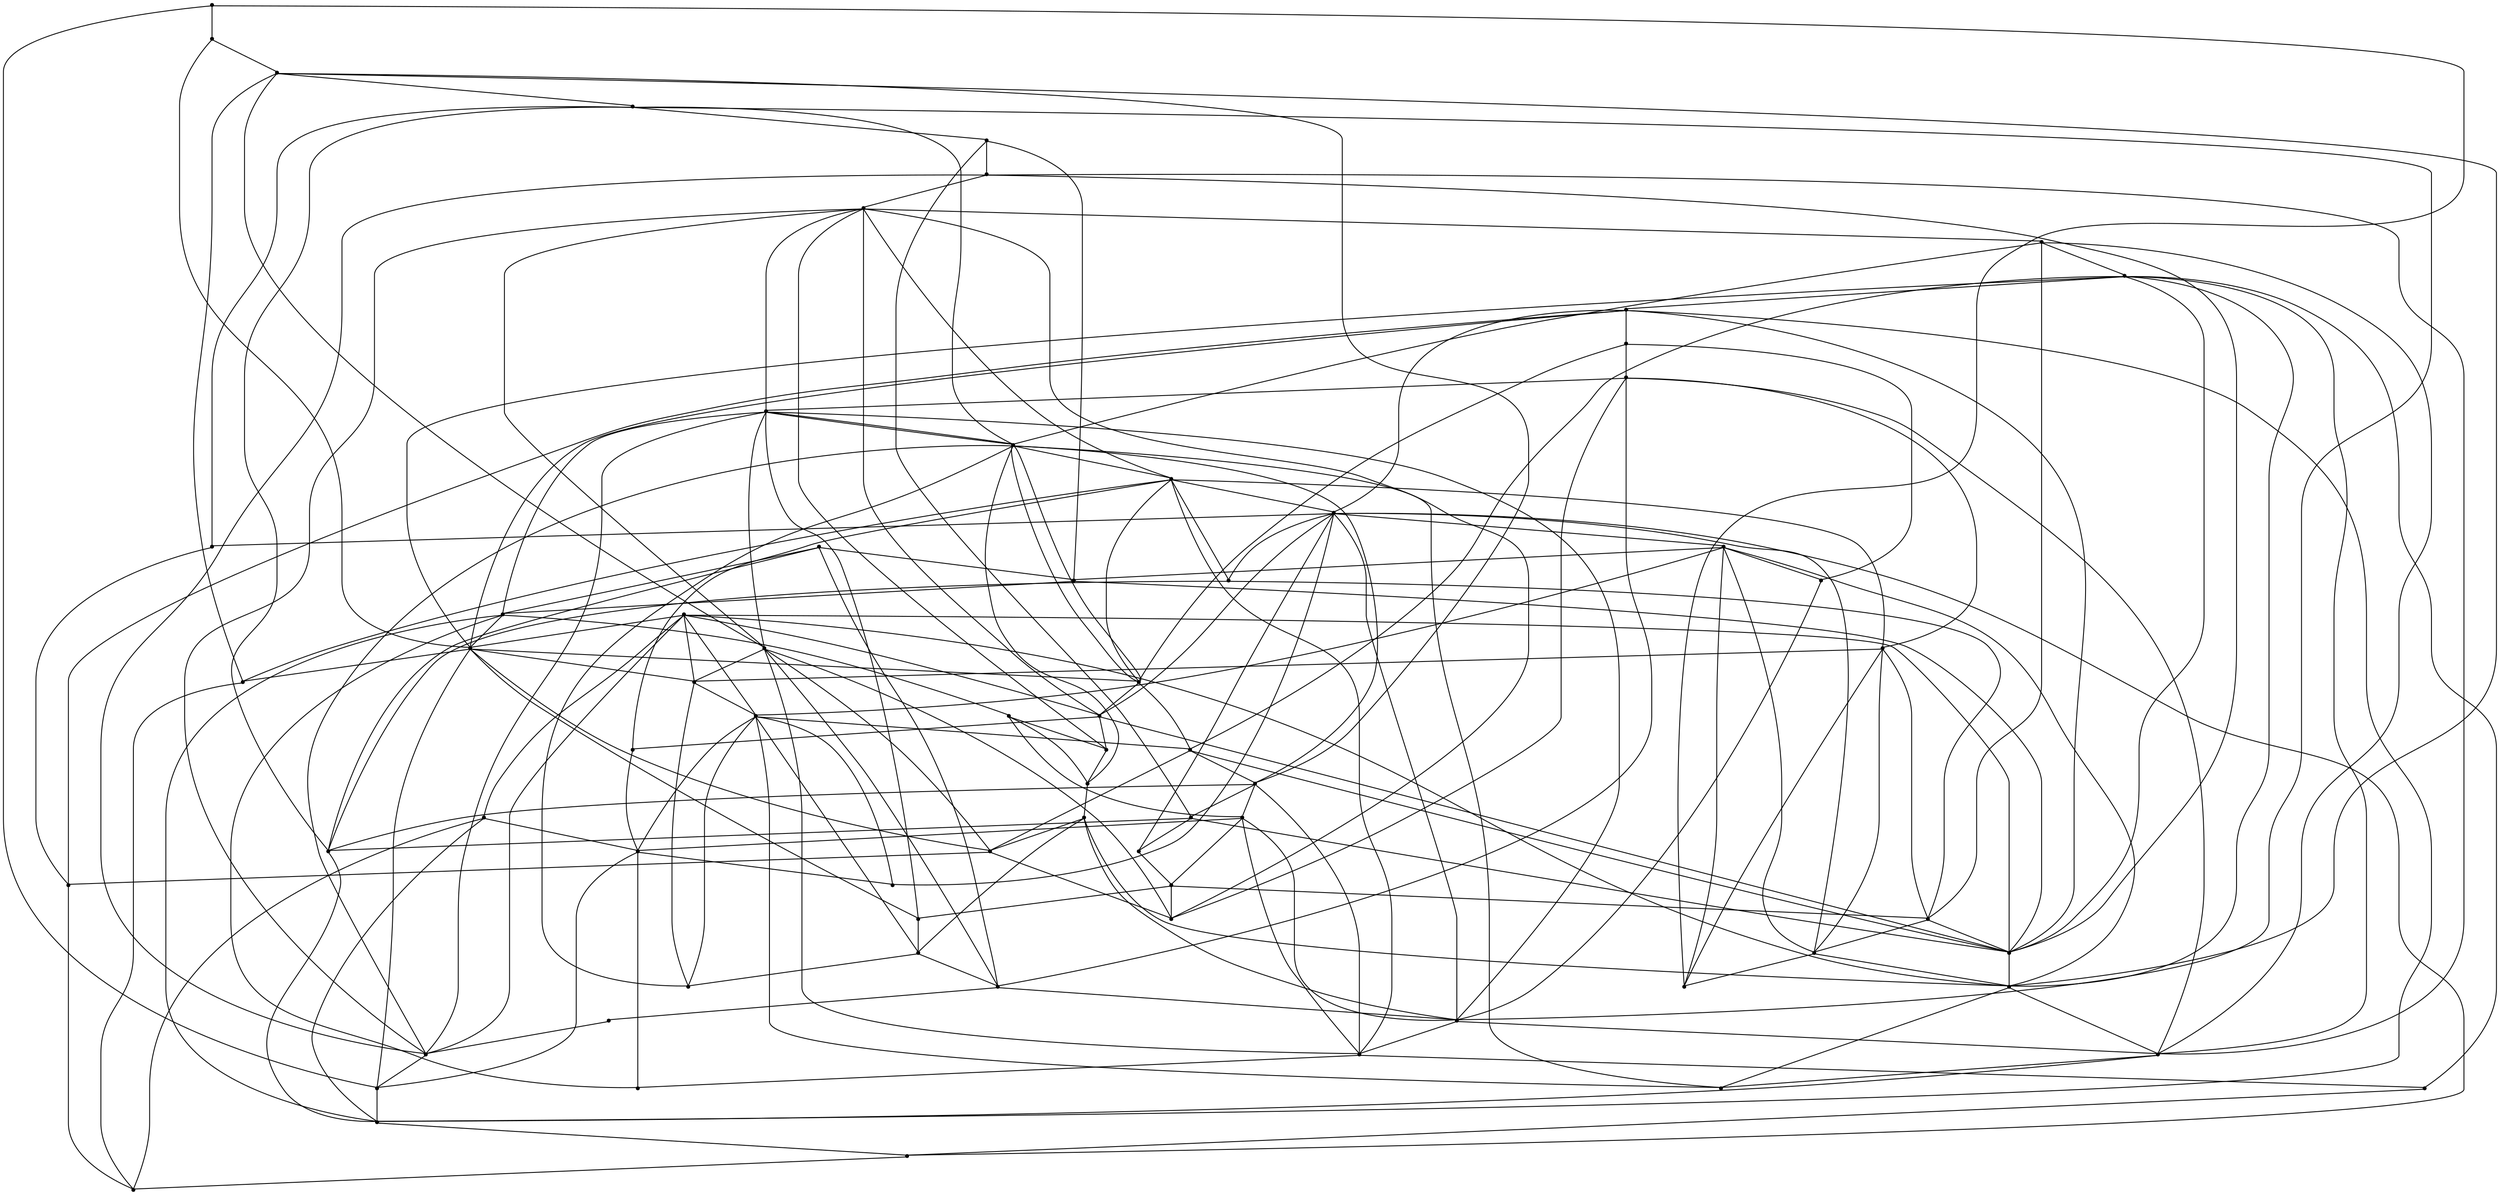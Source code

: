graph {
  node [shape=point,comment="{\"directed\":false,\"doi\":\"10.1007/978-3-540-70904-6_37\",\"figure\":\"1 (1)\"}"]

  v0 [pos="738.3498319404071,1049.2795724823993"]
  v1 [pos="739.1281431686047,1067.2399937267028"]
  v2 [pos="532.153140897529,1291.3618822052997"]
  v3 [pos="549.3313590116279,845.4628407115661"]
  v4 [pos="738.3498319404071,1085.2034349396747"]
  v5 [pos="444.6733466569767,853.274291669818"]
  v6 [pos="736.0077443677326,1032.1024357433043"]
  v7 [pos="343.13466796875,921.2118883088153"]
  v8 [pos="732.8811137354652,1119.5628264700294"]
  v9 [pos="714.9173510174418,964.9420518830339"]
  v10 [pos="706.3230355196221,950.1066624278747"]
  v11 [pos="721.946793241279,981.3420712108334"]
  v12 [pos="728.1937908793604,997.7419951712013"]
  v13 [pos="685.2357898800872,1213.2712144806903"]
  v14 [pos="714.9173510174418,1169.5410509064716"]
  v15 [pos="706.3230355196221,1184.3774258250914"]
  v16 [pos="721.946793241279,1153.1409044220966"]
  v17 [pos="728.1937908793604,1136.7410122508727"]
  v18 [pos="732.8811137354652,1014.9201809520446"]
  v19 [pos="600.1032976017442,859.5212399120055"]
  v20 [pos="354.84933457485465,1226.548331891986"]
  v21 [pos="368.1309888263081,896.2233006114684"]
  v22 [pos="696.1722247456395,935.2701921418231"]
  v23 [pos="514.1841796875,842.3399387950622"]
  v24 [pos="646.1837163880814,1249.1909125601173"]
  v25 [pos="631.3424509447674,1259.3441108023048"]
  v26 [pos="397.0269576671512,875.139977450661"]
  v27 [pos="673.5200899345931,1226.5483318919858"]
  v28 [pos="660.2436500726744,1238.2607876414977"]
  v29 [pos="289.2412972383721,1067.2399937267028"]
  v30 [pos="428.2713412972384,1274.9617357209247"]
  v31 [pos="685.2357898800872,921.2118883088153"]
  v32 [pos="673.5200899345931,907.9358199392677"]
  v33 [pos="444.6733466569767,1281.2086839631122"]
  v34 [pos="428.2713412972384,859.5212399120053"]
  v35 [pos="290.02479106104647,1049.2795724823993"]
  v36 [pos="306.426812318314,1153.1409044220966"]
  v37 [pos="583.7012763444767,853.274291669818"]
  v38 [pos="461.85673146802327,848.586791669818"]
  v39 [pos="631.3424509447674,875.139977450661"]
  v40 [pos="496.22146620639535,843.121220584206"]
  v41 [pos="397.0269576671511,1259.3441108023048"]
  v42 [pos="532.153140897529,843.121220584206"]
  v43 [pos="300.1797828851744,997.7419951712013"]
  v44 [pos="332.2003315770349,935.2701921418231"]
  v45 [pos="313.4551735101744,1169.5410509064716"]
  v46 [pos="616.5063521984011,1267.9358262970966"]
  v47 [pos="479.0380496002907,845.4628407115661"]
  v48 [pos="382.190874818314,885.2889159475685"]
  v49 [pos="461.85673146802327,1285.8961839631122"]
  v50 [pos="583.7012763444767,1281.2086839631122"]
  v51 [pos="313.4551735101744,964.9420518830339"]
  v52 [pos="566.5168422965115,1285.8961839631122"]
  v53 [pos="566.5168422965115,848.586791669818"]
  v54 [pos="295.4924600290698,1119.5628264700294"]
  v55 [pos="514.1841796875,1292.144149457904"]
  v56 [pos="343.13466796875,1213.2712144806903"]
  v57 [pos="322.04635719476744,1184.3774258250914"]
  v58 [pos="290.0247910610465,1085.2034349396747"]
  v59 [pos="382.19087481831394,1249.1909125601173"]
  v60 [pos="368.1309888263081,1238.2607876414977"]
  v61 [pos="736.0077443677326,1102.3816207205177"]
  v62 [pos="332.20033157703483,1199.2128470693947"]
  v63 [pos="411.8682867005814,866.5472129141212"]
  v64 [pos="354.84933457485465,907.9358199392677"]
  v65 [pos="292.36687863372094,1032.1024357433043"]
  v66 [pos="300.1797828851744,1136.7410122508727"]
  v67 [pos="322.04635719476744,950.1066624278747"]
  v68 [pos="306.426812318314,981.3420712108334"]
  v69 [pos="295.4924600290698,1014.9201809520446"]
  v70 [pos="292.36687863372094,1102.3816207205177"]

  v29 -- v66 [id="-2",pos="289.2412972383721,1067.2399937267028 282.6067496366279,1067.2410427684508 282.6067496366279,1067.2410427684508 282.6067496366279,1067.2410427684508 279.2853106831395,1067.2410427684508 276.35558684593025,1073.0992733592711 276.7473019622093,1078.957631106667 276.78482013081396,1083.132690107318 277.10569585755815,1087.2951606069923 277.5265988372093,1091.449365929258 278.3100926598837,1097.699365929258 282.41089207848836,1103.5535275096618 285.7281340843023,1103.1618852570575 282.41089207848836,1103.5535275096618 280.2646620639535,1110.1909735952736 281.43567405523254,1116.4409735952736 282.4400163517442,1120.6160325959247 283.4444222383721,1124.7910915965758 284.5571220930232,1128.9325812612892 286.1199127906977,1134.7868699982685 290.999945494186,1139.4743699982685 294.3213844476744,1138.3035122508727 300.1797828851744,1136.7410122508727 300.1797828851744,1136.7410122508727 300.1797828851744,1136.7410122508727"]
  v70 -- v69 [id="-3",pos="292.36687863372094,1102.3816207205177 277.91837754360466,1104.3326158478778 277.91837754360466,1104.3326158478778 277.91837754360466,1104.3326158478778 270.6919967296512,1105.3118486359638 263.078097747093,1089.886865929258 262.6905159883721,1073.4868466014586 262.6363372093023,1071.4077094351173 262.61134629360464,1069.324376101784 262.61134629360464,1067.2410427684508 262.61134629360464,1058.620208417865 263.0531068313953,1050.0118354116798 263.9365643168605,1041.4409735952736 265.8119640261628,1025.0742692902606 274.4052143895349,1010.2368771190368 281.43567405523254,1011.7951809520446 295.4924600290698,1014.9201809520446 295.4924600290698,1014.9201809520446 295.4924600290698,1014.9201809520446"]
  v68 -- v57 [id="-4",pos="306.426812318314,981.3420712108334 279.0893895348837,970.0201768830341 279.0893895348837,970.0201768830341 279.0893895348837,970.0201768830341 265.4201853197674,964.3576402619403 246.28750908430231,986.0243577912372 240.8197765261628,1013.3618771190368 237.21911337209303,1031.095133141172 235.45626816860465,1049.149332359922 235.45626816860465,1067.2410427684508 235.45626816860465,1100.0118354116798 241.2365461482558,1132.5285692170185 252.5344749273256,1163.2951199168883 262.2946039244186,1189.453516319883 284.7529796511628,1207.807550743711 297.4428324854651,1199.995050743711 322.04635719476744,1184.3774258250914 322.04635719476744,1184.3774258250914 322.04635719476744,1184.3774258250914"]
  v67 -- v14 [id="-5",pos="322.04635719476744,950.1066624278747 285.7281340843023,927.4576921418231 285.7281340843023,927.4576921418231 285.7281340843023,927.4576921418231 267.1788335755814,916.1368150666278 238.0859738372093,933.3160498892189 227.54235101744186,961.8201036408466 215.21502543604652,995.6034440949481 208.86383539244187,1031.2826890900653 208.86383539244187,1067.2410427684508 208.86383539244187,1160.7451219513935 251.7259901889535,1249.0952908153258 325.17295603197675,1306.9784898713153 348.9940679505814,1325.720097537331 382.775363372093,1325.1326341584247 392.735546875,1305.8076321239196 412.6517805232558,1267.1535590444923 412.6517805232558,1267.1535590444923 412.6517805232558,1267.1535590444923 440.76948582848837,1258.5618435497008 686.7985646802325,1178.1284430776955 714.9173510174418,1169.5410509064716"]
  v20 -- v57 [id="-6",pos="354.84933457485465,1226.548331891986 350.5568586482558,1230.840947146706 350.5568586482558,1230.840947146706 350.5568586482558,1230.840947146706 348.01891351744183,1233.3784837677997 339.22974200581393,1228.8908739045185 332.9827761627907,1221.8619127228778 328.99033430232555,1217.182550743711 325.1813499273256,1212.3493293081642 321.5598292151163,1207.378524457904 316.1879905523256,1199.6077318146747 313.4541242732558,1190.2368008250914 316.5797056686047,1188.2826585724872 322.04635719476744,1184.3774258250914 322.04635719476744,1184.3774258250914 322.04635719476744,1184.3774258250914"]
  v30 -- v67 [id="-7",pos="428.2713412972384,1274.9617357209247 409.1344204215116,1321.4285631135028 409.1344204215116,1321.4285631135028 409.1344204215116,1321.4285631135028 399.566015625,1344.6577806427997 363.4467659883721,1350.3200629507423 336.8876544331395,1332.7493130321227 248.16284520348836,1273.5243577912372 194.88208575581396,1173.907607709857 194.88208575581396,1067.2410427684508 194.88208575581396,1029.6034593537372 201.53749091569767,992.2659654572528 214.53988917151162,956.9493710155211 225.97536337209303,927.4576921418231 258.38972565406976,910.8660478547138 279.86875,923.9451188996356 322.04635719476744,950.1066624278747 322.04635719476744,950.1066624278747 322.04635719476744,950.1066624278747"]
  v49 -- v17 [id="-8",pos="461.85673146802327,1285.8961839631122 448.5751090116279,1341.3410285269142 448.5751090116279,1341.3410285269142 448.5751090116279,1341.3410285269142 441.94056140988374,1369.061924929909 468.49134265988374,1397.9577480907164 501.6891351744186,1399.1286058381122 505.8524436773256,1399.303573286029 510.0198855377907,1399.3867336864196 514.1831304505814,1399.3867336864196 634.3680050872093,1399.3867336864196 745.1844658430232,1334.4827114696227 803.9578851744186,1229.6700893993102 820.3609556686047,1200.7785895620705 809.4214207848837,1162.8994086538673 782.087082122093,1153.924443240456 728.1937908793604,1136.7410122508727 728.1937908793604,1136.7410122508727 728.1937908793604,1136.7410122508727"]
  v55 -- v15 [id="-9",pos="514.1841796875,1292.144149457904 514.1831304505814,1321.8158820425392 514.1831304505814,1321.8158820425392 514.1831304505814,1321.8158820425392 514.1831304505814,1336.657597537331 541.1298237645349,1346.0285285269142 568.0765170784883,1340.557744021706 625.9830759447674,1329.082626020404 678.7720930232558,1299.5744167918883 718.8212118459302,1256.220128054909 737.5663699127907,1235.9200893993102 743.6216751453488,1207.807550743711 730.9276889534883,1199.995050743711 706.3230355196221,1184.3774258250914 706.3230355196221,1184.3774258250914 706.3230355196221,1184.3774258250914"]
  v42 -- v19 [id="-10",pos="532.153140897529,843.121220584206 532.153125,835.7035417511981 532.153125,835.7035417511981 532.153125,835.7035417511981 532.540706758721,831.9909512157164 545.0388989825582,830.6284685090106 557.1453125,832.9701840038024 565.3551780523255,834.4743191356383 573.4816769622093,836.4118038768493 581.4914880087209,838.7659807160419 593.4645530523255,842.7326300894142 604.2040334302326,849.5618282909118 602.8371638808139,852.8826494172138 600.1032976017442,859.5212399120055 600.1032976017442,859.5212399120055 600.1032976017442,859.5212399120055"]
  v19 -- v39 [id="-11",pos="600.1032976017442,859.5212399120055 602.4453851744186,853.274291669818 602.4453851744186,853.274291669818 602.4453851744186,853.274291669818 603.6164607558139,850.149291669818 610.6469204215116,849.7576494172138 616.5063680959303,852.4910071646095 620.1862009447674,854.2409359569274 623.8160519622093,856.0868679637633 627.400054505814,858.0285488719664 632.909375,861.0827226594013 636.6142623546511,867.1327053661071 634.8556140988372,870.0618842398048 631.3424509447674,875.139977450661 631.3424509447674,875.139977450661 631.3424509447674,875.139977450661"]
  v23 -- v22 [id="-12",pos="514.1841796875,842.3399387950622 514.1831304505814,799.0034837677997 514.1831304505814,799.0034837677997 514.1831304505814,799.0034837677997 514.1831304505814,777.3326972280861 543.8678234011628,761.520141279193 573.548382994186,767.3743028595966 628.900336119186,778.3243913605731 680.1431595203488,804.3785193716408 721.5967296511628,842.6493425324481 743.8133357558139,863.8159532502216 748.6975654069768,897.1993862743102 730.9276889534883,909.8868150666278 696.1722247456395,935.2701921418231 696.1722247456395,935.2701921418231 696.1722247456395,935.2701921418231"]
  v32 -- v39 [id="-13",pos="673.5200899345931,907.9358199392677 682.5019712936047,898.9577074006122 682.5019712936047,898.9577074006122 682.5019712936047,898.9577074006122 687.3862009447674,894.0743862743102 684.8481922238371,882.5576880728127 677.4260174418605,875.9160458202086 672.1750635901162,872.0535376821877 667.0657249273256,868.0285234406513 661.8022438226744,864.2035264924091 653.9966206395349,858.3493649120055 642.4736464389534,858.3493649120055 638.7646257267442,864.2035264924091 631.3424509447674,875.139977450661 631.3424509447674,875.139977450661 631.3424509447674,875.139977450661"]
  v22 -- v42 [id="-14",pos="696.1722247456395,935.2701921418231 725.0682412790698,913.7952267284118 725.0682412790698,913.7952267284118 725.0682412790698,913.7952267284118 739.9085210755813,903.0576168651305 733.665625,872.7993109976173 712.5741824127907,853.274291669818 678.7221111918604,821.5993343944274 637.7061046511628,798.6368913605731 593.0728379360465,786.1160376821877 564.9550690406977,778.3076066926044 535.4704305959302,788.6493781362892 534.1034974563953,806.8077185903908 532.153140897529,843.121220584206 532.153140897529,843.121220584206 532.153140897529,843.121220584206"]
  v10 -- v40 [id="-15",pos="706.3230355196221,950.1066624278747 748.5017078488372,923.9451188996356 748.5017078488372,923.9451188996356 748.5017078488372,923.9451188996356 769.9806686046511,910.8660478547138 769.9806686046511,874.3576148306252 748.5017078488372,850.9285071646095 697.1629905523256,794.7577257111591 627.2541787790698,759.1284532502216 551.6734465843023,750.195195193581 520.4384901889534,746.6785529409767 491.14551235465115,768.1535183543883 493.0958848110465,793.145126020404 496.22146620639535,843.121220584206 496.22146620639535,843.121220584206 496.22146620639535,843.121220584206"]
  v11 -- v33 [id="-16",pos="721.946793241279,981.3420712108334 787.5548146802325,954.3993730500263 787.5548146802325,954.3993730500263 787.5548146802325,954.3993730500263 820.3609556686047,940.9285325959247 859.8015806686046,962.5993191356383 866.4403888081396,997.7409461294533 870.9578306686046,1020.632690107318 873.2374091569767,1043.9076840038024 873.2374091569767,1067.2410427684508 873.2374091569767,1265.503575320534 712.4825490552325,1426.2244005158466 514.1831304505814,1426.2244005158466 500.1055505087209,1426.2244005158466 486.04043422965117,1425.3950853302997 472.05448764534884,1423.7451016063414 436.47282885174417,1419.824355756732 412.06414425872094,1381.7534227326435 423.19540334302326,1347.974278445534 444.6733466569767,1281.2086839631122 444.6733466569767,1281.2086839631122 444.6733466569767,1281.2086839631122"]
  v0 -- v61 [id="-17",pos="738.3498319404071,1049.2795724823993 745.3803234011627,1049.2785234406513 745.3803234011627,1049.2785234406513 745.3803234011627,1049.2785234406513 748.8934229651163,1048.8909501984638 752.4108466569768,1057.8743079458595 752.4108466569768,1067.2410427684508 752.4108466569768,1073.2368567739845 752.1774709302325,1079.2284746125263 751.7314498546511,1085.207631106667 750.8438590116278,1094.574365929258 746.5513989825581,1103.5535275096618 743.0381722383721,1103.1618852570575 736.0077443677326,1102.3816207205177 736.0077443677326,1102.3816207205177 736.0077443677326,1102.3816207205177"]
  v6 -- v61 [id="-18",pos="736.0077443677326,1032.1024357433043 750.0644985465116,1030.1493425324481 750.0644985465116,1030.1493425324481 750.0644985465116,1030.1493425324481 757.0950218023256,1029.1743059113544 764.9005813953488,1041.4742886180602 765.6841388081396,1054.7451117788673 765.8924600290698,1058.9077094351173 765.9924236918605,1063.074376101784 765.9924236918605,1067.2410427684508 765.9924236918605,1071.4077094351173 765.8924600290698,1075.574376101784 765.6841388081396,1079.7326504344664 764.9005813953488,1093.011865929258 757.0950218023256,1105.3118486359638 750.0644985465116,1104.3326158478778 736.0077443677326,1102.3816207205177 736.0077443677326,1102.3816207205177 736.0077443677326,1102.3816207205177"]
  v51 -- v20 [id="-19",pos="313.4551735101744,964.9420518830339 281.43567405523254,948.9368537222267 281.43567405523254,948.9368537222267 281.43567405523254,948.9368537222267 265.0326035610465,940.5409593537372 240.8197765261628,960.2576036408466 233.0058230377907,988.3701422964455 225.61696947674417,1014.0077053661071 221.96212754360465,1040.5576168651305 221.96212754360465,1067.2410427684508 221.96212754360465,1125.0700731232685 239.12783430232557,1181.5993089631122 271.27963299418604,1229.6700893993102 287.6827034883721,1253.491093631081 316.971484375,1264.4202012970966 329.85719476744185,1251.5369513784767 354.84933457485465,1226.548331891986 354.84933457485465,1226.548331891986 354.84933457485465,1226.548331891986"]
  v6 -- v8 [id="-20",pos="736.0077443677326,1032.1024357433043 757.0950218023256,1028.9784847850524 757.0950218023256,1028.9784847850524 757.0950218023256,1028.9784847850524 767.638644622093,1027.4159847850524 778.5739825581395,1043.4243618602477 778.9615007267441,1060.9910427684508 779.011609738372,1063.0784451122008 779.0365370639535,1065.1577094351173 779.0365370639535,1067.2410427684508 779.0365370639535,1076.3785142853778 778.5615188953489,1085.5077206248961 777.6196220930233,1094.5952196076435 775.8401162790698,1112.1451158478778 763.9295603197675,1127.1742601349872 753.5817950581395,1124.641046837461 732.8811137354652,1119.5628264700294 732.8811137354652,1119.5628264700294 732.8811137354652,1119.5628264700294"]
  v29 -- v3 [id="-23",pos="289.2412972383721,1067.2399937267028 313.4541242732558,1046.1577196076435 524.3391715116279,866.5451148306252 549.3313590116279,845.4628407115661"]
  v70 -- v45 [id="-24",pos="292.36687863372094,1102.3816207205177 278.3100926598837,1104.3326158478778 278.3100926598837,1104.3326158478778 278.3100926598837,1104.3326158478778 271.27963299418604,1105.3118486359638 267.76646984011626,1119.1701351756774 271.27963299418604,1132.0575812612892 273.27998728197673,1140.5658820425392 275.97213844476744,1148.8826850210548 279.0893895348837,1157.0451199168883 284.1653433866279,1169.5410509064716 295.4924600290698,1178.7159064566017 301.7394894622093,1175.3950853302997 313.4551735101744,1169.5410509064716 313.4551735101744,1169.5410509064716 313.4551735101744,1169.5410509064716"]
  v43 -- v70 [id="-26",pos="300.1797828851744,997.7419951712013 279.86875,991.4951422964455 279.86875,991.4951422964455 279.86875,991.4951422964455 269.3251271802325,987.9785000438414 255.66005632267442,1005.1618038768493 252.5344749273256,1025.8534847850524 250.49660247093024,1039.5576575552345 249.40889353197673,1053.386825239154 249.40889353197673,1067.2410427684508 249.40889353197673,1087.932723676654 260.14837390988373,1107.0701697622658 270.8920512354651,1105.5034735952736 292.36687863372094,1102.3816207205177 292.36687863372094,1102.3816207205177 292.36687863372094,1102.3816207205177"]
  v65 -- v22 [id="-27",pos="292.36687863372094,1032.1024357433043 318.9259901889535,1053.1868079458595 571.9855922965116,1253.095128054909 597.7612100290697,1273.4035590444923 609.4758448401162,1241.3827358836852 686.7985646802325,968.0660346304298 696.1722247456395,935.2701921418231"]
  v54 -- v47 [id="-29",pos="295.4924600290698,1119.5628264700294 314.2376180959302,1092.2326504344664 460.29394077034885,873.5743303254169 479.0380496002907,845.4628407115661"]
  v7 -- v67 [id="-30",pos="343.13466796875,921.2118883088153 338.4463117732558,916.9160305614196 338.4463117732558,916.9160305614196 338.4463117732558,916.9160305614196 335.7166424418605,914.7701361929298 329.07370094476744,917.6993150666278 325.17295603197675,922.7701921418231 322.8809138808139,926.2035468374611 320.4679233284884,929.532633141172 318.1424963662791,932.9242804800392 314.6293332122093,937.9993537222267 314.0417605377907,944.836817101133 316.971484375,946.5951382274352 322.04635719476744,950.1066624278747 322.04635719476744,950.1066624278747 322.04635719476744,950.1066624278747"]
  v69 -- v22 [id="-31",pos="295.4924600290698,1014.9201809520446 330.64068859011627,1007.8909654572528 662.5857376453488,942.2952114696227 696.1722247456395,935.2701921418231"]
  v68 -- v51 [id="-32",pos="306.426812318314,981.3420712108334 308.76994912790695,975.8785346304298 311.11203670058137,970.4076229686461 313.4551735101744,964.9420518830339"]
  v68 -- v15 [id="-33",pos="306.426812318314,981.3420712108334 324.3895257994186,1010.2368771190368 478.2598019622093,1261.6868435497008 494.66287245639535,1289.020166710508 494.26696039244183,1327.6742397899352 494.26696039244183,1327.6742397899352 494.26696039244183,1327.6742397899352 492.9041606104651,1345.8283840770446 520.042578125,1360.4702094351173 548.556195494186,1356.9576361929298 617.3898255813954,1348.8117316519142 681.068332122093,1316.4160509064716 728.1938226744186,1265.5910590444923 748.1099927325581,1244.1201626414977 752.4108466569768,1213.0784451122008 736.7829396802325,1203.5076239858986 706.3230355196221,1184.3774258250914 706.3230355196221,1184.3774258250914 706.3230355196221,1184.3774258250914"]
  v68 -- v21 [id="-34",pos="306.426812318314,981.3420712108334 316.5797056686047,968.0660346304298 357.19146984011627,911.0576728140236 368.1309888263081,896.2233006114684"]
  v45 -- v36 [id="-36",pos="313.4551735101744,1169.5410509064716 311.11203670058137,1164.0743354116798 308.76994912790695,1158.6076199168883 306.426812318314,1153.1409044220966"]
  v69 -- v43 [id="-37",pos="295.4924600290698,1014.9201809520446 298.5596069837745,1009.7945723786793 300.2776986051897,1003.6693014383125 300.1797828851744,997.7419951712013"]
  v45 -- v57 [id="-38",pos="313.4551735101744,1169.5410509064716 316.5797056686047,1174.224227582904 318.9259901889535,1178.911727582904 322.04635719476744,1184.3774258250914"]
  v45 -- v27 [id="-39",pos="313.4551735101744,1169.5410509064716 346.2602652616279,1175.0077664012633 641.498492005814,1221.0783739045185 673.5200899345931,1226.5483318919858"]
  v33 -- v8 [id="-40",pos="444.6733466569767,1281.2086839631122 425.5374909156977,1341.7286017691017 425.5374909156977,1341.7286017691017 425.5374909156977,1341.7286017691017 415.5814407703488,1372.382746056211 439.598410247093,1406.9367825145446 473.57142986918603,1410.840998009336 487.0822946947674,1412.0159247671486 500.6306140988372,1412.811924929909 514.1831304505814,1412.811924929909 649.1415788517442,1412.811924929909 771.7561046511628,1334.278498009336 828.1665152616279,1211.707697228086 842.6192768895348,1180.4701585724872 826.0203488372093,1141.8160854930602 794.9728561046511,1134.399296756081 732.8811137354652,1119.5628264700294 732.8811137354652,1119.5628264700294 732.8811137354652,1119.5628264700294"]
  v67 -- v29 [id="-41",pos="322.04635719476744,950.1066624278747 317.3590025436047,968.8493191356383 294.70896620639536,1049.2785234406513 289.2412972383721,1067.2399937267028"]
  v57 -- v40 [id="-42",pos="322.04635719476744,1184.3774258250914 337.67114825581393,1153.1409044220966 479.0390988372093,875.9160458202086 496.22146620639535,843.121220584206"]
  v67 -- v44 [id="-43",pos="322.04635719476744,950.1066624278747 325.95644985465117,945.4202114696227 329.07370094476744,940.7367804800392 332.2003315770349,935.2701921418231"]
  v63 -- v5 [id="-44",pos="411.8682867005814,866.5472129141212 409.526199127907,861.0827226594013 409.526199127907,861.0827226594013 409.526199127907,861.0827226594013 407.96340843023256,857.9577226594013 411.8682867005814,852.4910071646095 417.33595566860464,850.149291669818 421.2658884447674,848.395166710508 425.23740915697675,846.7493791535419 429.2548419331395,845.2201941763283 434.91003815406975,842.7326300894142 441.94056140988374,844.0993089631122 443.1115734011628,847.4160610789977 444.6733466569767,853.274291669818 444.6733466569767,853.274291669818 444.6733466569767,853.274291669818"]
  v36 -- v66 [id="-45",pos="306.426812318314,1153.1409044220966 304.8650708575581,1147.674443240456 302.52291969476744,1142.211796756081 300.1797828851744,1136.7410122508727"]
  v57 -- v36 [id="-46",pos="322.04635719476744,1184.3774258250914 319.1835953345578,1173.8206534716014 312.9859232875156,1161.7165781910503 306.426812318314,1153.1409044220966"]
  v33 -- v63 [id="-48",pos="444.6733466569767,1281.2086839631122 427.48786337209305,1335.0910285269142 427.48786337209305,1335.0910285269142 427.48786337209305,1335.0910285269142 418.50703125,1362.4243516877216 380.62493640988373,1373.3577826773048 351.72793422965117,1356.9576361929298 246.89593931686045,1298.1952765737892 181.97968295784884,1187.403498009336 181.97968295784884,1067.2410427684508 181.97968295784884,965.4410142853778 228.67171148255812,869.2702074006122 308.6657249273256,806.2868852570575 334.5455668604651,785.724268273008 373.40281613372093,790.6035203888935 386.48438408430235,816.1785224233986 411.8682867005814,866.5472129141212 411.8682867005814,866.5472129141212 411.8682867005814,866.5472129141212"]
  v62 -- v12 [id="-49",pos="332.20033157703483,1199.2128470693947 366.56401707848835,1181.2534430776955 695.3918786337209,1014.1367692902606 728.1937908793604,997.7419951712013"]
  v64 -- v65 [id="-51",pos="354.84933457485465,907.9358199392677 345.4767714389535,925.8993883088153 301.7394894622093,1013.3618771190368 292.36687863372094,1032.1024357433043"]
  v64 -- v7 [id="-52",pos="354.84933457485465,907.9358199392677 350.94444040697675,912.6243689810158 347.04369549418607,916.5284573192321 343.13466796875,921.2118883088153"]
  v64 -- v16 [id="-53",pos="354.84933457485465,907.9358199392677 365.7888535610465,942.2952114696227 468.1037609011628,1254.6619513784767 478.2598019622093,1286.6784512157164 471.2293422965116,1338.6036017691017 471.2293422965116,1338.6036017691017 471.2293422965116,1338.6036017691017 467.32026707848837,1363.3993883088153 495.050390625,1387.024317101133 526.6813226744187,1385.8534593537372 628.8836755087209,1382.2368720327736 722.9636627906976,1329.5368293081642 779.7450581395349,1244.5077358836852 797.3192042151163,1217.9533739045185 791.6556140988372,1181.8409064566017 768.4178779069767,1172.2700853302997 721.946793241279,1153.1409044220966 721.946793241279,1153.1409044220966 721.946793241279,1153.1409044220966"]
  v20 -- v55 [id="-54",pos="354.84933457485465,1226.548331891986 375.1614643895349,1234.3535203888935 493.0958848110465,1283.5493822052997 514.1841796875,1292.144149457904"]
  v20 -- v56 [id="-56",pos="354.84933457485465,1226.548331891986 351.40493933270795,1221.537928680337 347.11791760865407,1217.2506892003412 343.13466796875,1213.2712144806903"]
  v60 -- v54 [id="-57",pos="368.1309888263081,1238.2607876414977 357.19146984011627,1221.0783739045185 306.42786155523254,1137.524296756081 295.4924600290698,1119.5628264700294"]
  v21 -- v2 [id="-58",pos="368.1309888263081,896.2233006114684 382.19192405523256,930.5826921418231 518.0922056686046,1257.0034125601173 532.153140897529,1291.3618822052997"]
  v64 -- v21 [id="-59",pos="354.84933457485465,907.9358199392677 359.53769077034883,904.0284573192321 363.4467659883721,900.1284379914325 368.1309888263081,896.2233006114684"]
  v60 -- v59 [id="-60",pos="368.1309888263081,1238.2607876414977 372.8193768168605,1242.1660203888935 377.5035519622093,1245.2910203888935 382.19087481831394,1249.1909125601173"]
  v60 -- v46 [id="-61",pos="368.1309888263081,1238.2607876414977 394.6817223837209,1241.3827358836852 589.9472565406977,1264.807774539284 616.5063521984011,1267.9358262970966"]
  v21 -- v40 [id="-62",pos="368.1309888263081,896.2233006114684 386.09266896802325,889.1951341584247 478.2598019622093,850.9285071646095 496.22146620639535,843.121220584206"]
  v21 -- v48 [id="-63",pos="368.1309888263081,896.2233006114684 372.8193768168605,892.3159379914325 377.5035519622093,889.1951341584247 382.190874818314,885.2889159475685"]
  v59 -- v54 [id="-64",pos="382.19087481831394,1249.1909125601173 369.6937954215116,1231.2325893993102 307.98645530523254,1137.524296756081 295.4924600290698,1119.5628264700294"]
  v59 -- v41 [id="-65",pos="382.19087481831394,1249.1909125601173 386.8760992005814,1252.3159125601173 392.3396348110465,1255.4368435497008 397.0269576671511,1259.3441108023048"]
  v59 -- v16 [id="-66",pos="382.19087481831394,1249.1909125601173 399.37009447674416,1255.4368435497008 479.0390988372093,1285.1159512157164 493.87937863372093,1290.5785977000914 493.491796875,1334.7034552847267 493.491796875,1334.7034552847267 493.491796875,1334.7034552847267 491.73314861918607,1356.3742418244403 520.042578125,1374.1410671825133 550.1148528343023,1370.2327826773048 638.8063408430232,1359.7744086538673 718.4378270348838,1310.9577277456642 768.0303597383721,1236.6952358836852 784.8209484011628,1211.3201239858986 781.6995639534883,1177.741124148659 761.7833938953488,1169.5410509064716 721.946793241279,1153.1409044220966 721.946793241279,1153.1409044220966 721.946793241279,1153.1409044220966"]
  v65 -- v69 [id="-67",pos="292.36687863372094,1032.1024357433043 293.9490631772389,1026.5620573353324 295.3836091784843,1021.2775262110727 295.4924600290698,1014.9201809520446"]
  v64 -- v53 [id="-69",pos="354.84933457485465,907.9358199392677 379.06634265988373,901.6868689810158 542.3008993459302,855.6160071646095 566.5168422965115,848.586791669818"]
  v62 -- v57 [id="-70",pos="332.20033157703483,1199.2128470693947 329.00010664250897,1194.1367831036328 326.2093417135968,1189.2952246042328 322.04635719476744,1184.3774258250914"]
  v64 -- v38 [id="-71",pos="354.84933457485465,907.9358199392677 371.2523891715116,898.5659379914325 445.4537245639535,857.1743109976173 461.85673146802327,848.586791669818"]
  v33 -- v49 [id="-73",pos="444.6733466569767,1281.2086839631122 451.3776889226909,1282.0363119056178 456.7580706805534,1284.0135270319718 461.85673146802327,1285.8961839631122"]
  v47 -- v11 [id="-75",pos="479.0380496002907,845.4628407115661 469.27477289244183,782.207626020404 469.27477289244183,782.207626020404 469.27477289244183,782.207626020404 464.3947401889535,750.582641279193 493.491796875,720.1285142853778 527.4647529069767,721.2993720327736 638.3062045784884,725.5535224233986 740.40859375,782.6451717967711 802.049164244186,874.845133141172 820.7484738372093,903.64101123362 810.4007085755813,944.4409786815368 780.9161337209302,956.7409613882423 721.946793241279,981.3420712108334 721.946793241279,981.3420712108334 721.946793241279,981.3420712108334"]
  v47 -- v63 [id="-76",pos="479.0380496002907,845.4628407115661 477.08872638081397,831.4076840038024 477.08872638081397,831.4076840038024 477.08872638081397,831.4076840038024 476.109375,824.3784685090106 462.2485101744186,820.8618262564064 449.3586028343023,824.3784685090106 440.8486555232558,826.3785142853778 432.5304324127907,829.0701646760028 424.3664153343023,832.1867723420185 411.8682867005814,837.261845584206 402.6915970203488,848.586791669818 406.0088390261628,854.8327226594013 411.8682867005814,866.5472129141212 411.8682867005814,866.5472129141212 411.8682867005814,866.5472129141212"]
  v30 -- v61 [id="-77",pos="428.2713412972384,1274.9617357209247 457.17255632267444,1258.5618435497008 706.323019622093,1118.7826890900653 736.0077443677326,1102.3816207205177"]
  v30 -- v59 [id="-78",pos="428.2713412972384,1274.9617357209247 416.3616191054059,1265.0842137813015 396.89371619417625,1254.2772219534504 382.19087481831394,1249.1909125601173"]
  v33 -- v58 [id="-80",pos="444.6733466569767,1281.2086839631122 426.70856649709305,1259.345128054909 307.20715843023254,1107.0701697622658 290.0247910610465,1085.2034349396747"]
  v33 -- v28 [id="-83",pos="444.6733466569767,1281.2086839631122 461.85673146802327,1282.7742357209247 532.9282885174418,1287.457666710508 546.9892714389534,1289.020166710508 551.6734465843023,1304.6367743765236 551.6734465843023,1304.6367743765236 551.6734465843023,1304.6367743765236 552.8486555232558,1312.445205366107 575.8904705668605,1312.445205366107 597.7612100290697,1304.6367743765236 612.3597202034883,1299.365880008034 626.4915425145349,1292.8702135041278 639.9357013081395,1285.1118822052997 660.2436500726744,1273.4035590444923 675.4714480377907,1255.6367336864196 670.3996911337209,1249.5825548127216 660.2436500726744,1238.2607876414977 660.2436500726744,1238.2607876414977 660.2436500726744,1238.2607876414977"]
  v33 -- v50 [id="-84",pos="444.6733466569767,1281.2086839631122 464.1988190406977,1281.207666710508 564.1716388081395,1281.207666710508 583.7012763444767,1281.2086839631122"]
  v33 -- v57 [id="-85",pos="444.6733466569767,1281.2086839631122 427.48786337209305,1267.1535590444923 339.22974200581393,1197.6535895620705 322.04635719476744,1184.3774258250914"]
  v64 -- v42 [id="-86",pos="354.84933457485465,907.9358199392677 375.9365643168605,900.1284379914325 510.28244912790694,850.9285071646095 532.153140897529,843.121220584206"]
  v49 -- v31 [id="-87",pos="461.85673146802327,1285.8961839631122 467.32026707848837,1286.6784512157164 473.57142986918603,1287.457666710508 476.69281431686045,1288.2368822052997 497.00496002906976,1257.0034125601173 667.2741097383721,953.2285153026305 685.2357898800872,921.2118883088153"]
  v57 -- v52 [id="-88",pos="322.04635719476744,1184.3774258250914 341.5718931686047,1197.6535895620705 459.51464389534885,1275.745274539284 476.69281431686045,1287.457666710508 494.66287245639535,1288.2368822052997 551.6734465843023,1286.6784512157164 566.5168422965115,1285.8961839631122"]
  v34 -- v5 [id="-89",pos="428.2713412972384,859.5212399120053 433.7390261627907,857.9577226594013 439.2025617732558,855.6160071646095 444.6733466569767,853.274291669818"]
  v33 -- v30 [id="-91",pos="444.6733466569767,1281.2086839631122 439.2025617732558,1279.6492357209247 433.7390261627907,1277.3034512157164 428.2713412972384,1274.9617357209247"]
  v57 -- v19 [id="-92",pos="322.04635719476744,1184.3774258250914 346.2602652616279,1156.2659044220966 575.106976744186,889.1951341584247 600.1032976017442,859.5212399120055"]
  v41 -- v23 [id="-93",pos="397.0269576671511,1259.3441108023048 407.1840479651163,1222.6408739045185 504.0354196947674,878.2618303254169 514.1841796875,842.3399387950622"]
  v36 -- v55 [id="-94",pos="306.426812318314,1153.1409044220966 328.2985374273256,1168.7577664012633 475.13422056686045,1275.745274539284 493.87937863372093,1289.8034512157164 502.46849563953486,1291.3618822052997 507.9361646075581,1291.3618822052997 514.1841796875,1292.144149457904"]
  v40 -- v48 [id="-95",pos="496.22146620639535,843.121220584206 479.0390988372093,849.3702033316017 399.37009447674416,879.0410458202086 382.190874818314,885.2889159475685"]
  v51 -- v44 [id="-97",pos="313.4551735101744,964.9420518830339 321.18165725436734,957.1523558497577 328.3371964474861,945.4650182376868 332.2003315770349,935.2701921418231"]
  v23 -- v40 [id="-98",pos="514.1841796875,842.3399387950622 507.9361646075581,842.3409878368102 502.46849563953486,842.3409878368102 496.22146620639535,843.121220584206"]
  v40 -- v47 [id="-100",pos="496.22146620639535,843.121220584206 490.35074319332017,844.4881871266666 484.50319860761783,845.0726923331886 479.0380496002907,845.4628407115661"]
  v55 -- v7 [id="-101",pos="514.1841796875,1292.144149457904 498.56355377906976,1258.5618435497008 358.75839389534883,954.7910153026305 343.13466796875,921.2118883088153"]
  v56 -- v42 [id="-102",pos="343.13466796875,1213.2712144806903 359.53769077034883,1181.2534430776955 514.9666242732558,876.6993303254169 532.153140897529,843.121220584206"]
  v67 -- v51 [id="-103",pos="322.04635719476744,950.1066624278747 318.9259901889535,954.7910153026305 316.5797056686047,959.4785153026305 313.4551735101744,964.9420518830339"]
  v55 -- v13 [id="-104",pos="514.1841796875,1292.144149457904 514.1831304505814,1314.7909898713153 514.1831304505814,1314.7909898713153 514.1831304505814,1314.7909898713153 514.1831304505814,1326.1117397899352 539.9587481831395,1332.3576707795185 565.734429505814,1327.2869208608986 606.7503724563953,1318.7035977000914 645.3200672238372,1300.9202419872008 678.2095112645349,1274.9617357209247 698.9049781976744,1258.9534858023048 710.8197311046512,1235.5243781362892 702.0305595930232,1228.1075893993102 685.2357898800872,1213.2712144806903 685.2357898800872,1213.2712144806903 685.2357898800872,1213.2712144806903"]
  v40 -- v9 [id="-105",pos="496.22146620639535,843.121220584206 492.3165879360465,786.1160376821877 492.3165879360465,786.1160376821877 492.3165879360465,786.1160376821877 489.9745003633721,757.6118567739845 520.4384901889534,733.0118913605731 553.2404342296511,736.9201758657814 640.9442405523256,747.2826738312763 720.9299236918605,792.0909980093361 775.5651526162791,861.461776411029 795.7564135174418,887.6326341584247 790.8720566860464,926.4826555207294 765.2964934593023,939.5660498892189 714.9173510174418,964.9420518830339 714.9173510174418,964.9420518830339 714.9173510174418,964.9420518830339"]
  v30 -- v62 [id="-106",pos="428.2713412972384,1274.9617357209247 414.2103742732558,1263.2493435497008 347.04369549418607,1210.9284817332946 332.20033157703483,1199.2128470693947"]
  v60 -- v20 [id="-107",pos="368.1309888263081,1238.2607876414977 363.4467659883721,1234.3535203888935 359.53769077034883,1230.4493048941017 354.84933457485465,1226.548331891986"]
  v42 -- v3 [id="-108",pos="532.153140897529,843.121220584206 537.6166606104651,843.9034878368102 543.8678234011628,844.6827033316017 549.3313590116279,845.4628407115661"]
  v2 -- v52 [id="-109",pos="532.153140897529,1291.3618822052997 537.6166606104651,1290.5785977000914 543.8678234011628,1289.8034512157164 546.9892714389534,1289.020166710508 554.6268461048597,1287.432454894566 559.9752341104954,1285.98292047661 566.5168422965115,1285.8961839631122"]
  v38 -- v5 [id="-110",pos="461.85673146802327,848.586791669818 456.38906249999997,850.149291669818 450.1420966569767,851.711791669818 444.6733466569767,853.274291669818"]
  v52 -- v41 [id="-111",pos="566.5168422965115,1285.8961839631122 561.0460574127907,1286.6784512157164 554.8032249273256,1287.457666710508 551.6734465843023,1288.2368822052997 529.0275436046511,1285.1159512157164 417.33595566860464,1263.2493435497008 397.0269576671511,1259.3441108023048"]
  v52 -- v50 [id="-112",pos="566.5168422965115,1285.8961839631122 571.6055634044155,1282.8332382538981 577.7549296361713,1281.1687986559073 583.7012763444767,1281.2086839631122"]
  v42 -- v23 [id="-114",pos="532.153140897529,843.121220584206 526.6335678889338,843.1202033316017 520.4355261829523,843.1202033316017 514.1841796875,842.3399387950622"]
  v46 -- v52 [id="-115",pos="616.5063521984011,1267.9358262970966 619.2360374273255,1273.4035590444923 619.2360374273255,1273.4035590444923 619.2360374273255,1273.4035590444923 620.9946856831396,1276.5242357209247 613.7683048691861,1283.5493822052997 604.7916696947674,1287.457666710508 599.1531340843023,1289.7785285269142 593.4270348837209,1291.8783922150653 587.6259629360464,1293.7577664012633 578.6201398982558,1296.4369554474872 568.8600109011628,1295.8492377554298 568.0765170784883,1292.5327399526955 566.5168422965115,1285.8961839631122 566.5168422965115,1285.8961839631122 566.5168422965115,1285.8961839631122"]
  v53 -- v34 [id="-117",pos="566.5168422965115,848.586791669818 546.9892714389534,850.149291669818 447.79994549418603,857.9577226594013 428.2713412972384,859.5212399120053"]
  v53 -- v3 [id="-118",pos="566.5168422965115,848.586791669818 561.0460574127907,847.0284878368102 554.8032249273256,846.2452033316017 549.3313590116279,845.4628407115661"]
  v53 -- v15 [id="-119",pos="566.5168422965115,848.586791669818 579.7911518895348,880.6035458202086 693.0455941133721,1152.3576199168883 706.3230355196221,1184.3774258250914"]
  v53 -- v1 [id="-121",pos="566.5168422965115,848.586791669818 585.2630178052325,872.0160264924091 720.3840025436047,1043.8160041128517 739.1281431686047,1067.2399937267028"]
  v53 -- v32 [id="-122",pos="566.5168422965115,848.586791669818 582.9209302325581,857.9577226594013 657.1180686773256,899.3451534862243 673.5200899345931,907.9358199392677"]
  v53 -- v9 [id="-123",pos="566.5168422965115,848.586791669818 585.2630178052325,863.4285071646095 696.1711755087209,950.1077114696227 714.9173510174418,964.9420518830339"]
  v53 -- v11 [id="-124",pos="566.5168422965115,848.586791669818 585.2630178052325,864.9868109976173 703.2016351744186,965.7243191356383 721.946793241279,981.3420712108334"]
  v53 -- v37 [id="-125",pos="566.5168422965115,848.586791669818 571.9855922965116,850.149291669818 578.2325581395348,851.711791669818 583.7012763444767,853.274291669818"]
  v37 -- v19 [id="-127",pos="583.7012763444767,853.274291669818 588.5797240902455,856.4149660180783 594.4749008712174,858.5189249896171 600.1032976017442,859.5212399120055"]
  v19 -- v55 [id="-128",pos="600.1032976017442,859.5212399120055 605.9934809796625,862.678360368152 611.3991290821193,864.6643932546965 614.1642169331395,865.7702226594013 607.9130541424419,903.2534379914325 522.7805777616279,1254.6619513784767 514.1841796875,1292.144149457904"]
  v55 -- v22 [id="-129",pos="514.1841796875,1292.144149457904 530.5862009447675,1259.345128054909 679.7723019622093,967.2826229686461 696.1722247456395,935.2701921418231"]
  v37 -- v51 [id="-130",pos="583.7012763444767,853.274291669818 556.3618186773256,864.2035264924091 340.79253270348835,953.2285153026305 313.4551735101744,964.9420518830339"]
  v50 -- v4 [id="-132",pos="583.7012763444767,1281.2086839631122 601.6660882994186,1259.345128054909 721.1632994186047,1107.0701697622658 738.3498319404071,1085.2034349396747"]
  v26 -- v63 [id="-133",pos="397.0269576671512,875.139977450661 401.7122456395349,872.0160264924091 406.40061773255815,869.6701148306252 411.8682867005814,866.5472129141212"]
  v49 -- v46 [id="-134",pos="461.85673146802327,1285.8961839631122 481.3811864098837,1284.332666710508 580.5746457122093,1276.5242357209247 597.7612100290697,1274.9617357209247 605.5668332122093,1272.620274539284 611.0386355377907,1270.2785590444923 616.5063521984011,1267.9358262970966"]
  v54 -- v19 [id="-135",pos="295.4924600290698,1119.5628264700294 322.0473746366279,1096.9159542674743 572.7648891715116,882.9451341584247 600.1032976017442,859.5212399120055"]
  v19 -- v22 [id="-136",pos="600.1032976017442,859.5212399120055 611.0386355377907,832.5785417511981 611.0386355377907,832.5785417511981 611.0386355377907,832.5785417511981 616.5063680959303,819.1077012970966 643.8405795784884,819.6909685090106 665.7113190406976,833.7492723420185 679.8931231831396,842.9493048941017 693.2122638081395,853.4243364289325 705.4937409156977,865.0409796987892 724.2888808139535,882.9451341584247 731.1235465116279,909.4993689810158 719.2129269622093,918.0868883088153 696.1722247456395,935.2701921418231 696.1722247456395,935.2701921418231 696.1722247456395,935.2701921418231"]
  v39 -- v32 [id="-137",pos="631.3424509447674,875.139977450661 634.8556140988372,870.0618842398048 634.8556140988372,870.0618842398048 634.8556140988372,870.0618842398048 636.6142623546511,867.1327053661071 643.4529978197675,867.7201687450133 648.5289516715117,871.2326148306252 651.9212936046512,873.5576728140236 655.2510628633721,875.9702145213805 658.5225199854651,878.47011279612 663.7568132267442,882.1701148306252 666.6865370639534,888.8034919058205 664.5403070494186,891.5410458202086 660.2436500726744,897.0034379914325 660.2436500726744,897.0034379914325 660.2436500726744,897.0034379914325 663.9941404430625,899.9753958816536 667.9142790381161,904.181309794586 673.5200899345931,907.9358199392677"]
  v25 -- v2 [id="-138",pos="631.3424509447674,1259.3441108023048 614.9393804505814,1264.032628054909 547.7727016715116,1285.895166710508 532.153140897529,1291.3618822052997"]
  v25 -- v45 [id="-140",pos="631.3424509447674,1259.3441108023048 601.6660882994186,1251.5369513784767 343.9181140988372,1178.1284430776955 313.4551735101744,1169.5410509064716"]
  v25 -- v36 [id="-141",pos="631.3424509447674,1259.3441108023048 600.8825944767442,1249.9744513784767 337.67114825581393,1163.2951199168883 306.426812318314,1153.1409044220966"]
  v39 -- v44 [id="-142",pos="631.3424509447674,875.139977450661 600.8825944767442,881.3868303254169 360.32118459302325,929.7992804800392 332.2003315770349,935.2701921418231"]
  v39 -- v43 [id="-143",pos="631.3424509447674,875.139977450661 600.1032976017442,886.8535458202086 329.85719476744185,986.8076422964455 300.1797828851744,997.7419951712013"]
  v39 -- v42 [id="-144",pos="631.3424509447674,875.139977450661 614.9393804505814,870.4535264924091 547.7727016715116,848.586791669818 532.153140897529,843.121220584206"]
  v46 -- v47 [id="-146",pos="616.5063521984011,1267.9358262970966 604.7916696947674,1230.4493048941017 490.7537972383721,882.1701148306252 479.0380496002907,845.4628407115661"]
  v39 -- v10 [id="-147",pos="631.3424509447674,875.139977450661 643.057085755814,886.8535458202086 694.6083848110464,938.3951921418231 706.3230355196221,950.1066624278747"]
  v25 -- v24 [id="-148",pos="631.3424509447674,1259.3441108023048 635.8823209728407,1255.8606414093224 640.3003149934658,1252.2977673312014 646.1837163880814,1249.1909125601173"]
  v24 -- v28 [id="-149",pos="646.1837163880814,1249.1909125601173 649.900773865158,1244.6899626102631 654.9251190580285,1240.7562102854083 660.2436500726744,1238.2607876414977"]
  v28 -- v27 [id="-150",pos="660.2436500726744,1238.2607876414977 664.4214995072725,1233.350765744656 668.7889909713138,1229.9638706727806 673.5200899345931,1226.5483318919858"]
  v24 -- v46 [id="-152",pos="646.1837163880814,1249.1909125601173 650.0876090116279,1254.2659858023048 650.0876090116279,1254.2659858023048 650.0876090116279,1254.2659858023048 652.0421148255814,1257.1951646760028 648.9165334302326,1263.6369167918883 643.8405795784884,1267.1535590444923 640.3149527616279,1269.4367825145446 636.7309502180233,1271.6327765737892 633.096902252907,1273.724247927956 627.4375726744186,1276.5242357209247 620.4112463662791,1276.5242357209247 618.8484556686046,1273.4035590444923 616.5063521984011,1267.9358262970966 616.5063521984011,1267.9358262970966 616.5063521984011,1267.9358262970966"]
  v55 -- v2 [id="-153",pos="514.1841796875,1292.144149457904 520.4384901889534,1292.145166710508 525.9019622093023,1292.145166710508 532.153140897529,1291.3618822052997"]
  v24 -- v41 [id="-154",pos="646.1837163880814,1249.1909125601173 619.6277525436046,1249.9744513784767 423.58298510174416,1258.5618435497008 397.0269576671511,1259.3441108023048"]
  v21 -- v9 [id="-155",pos="368.1309888263081,896.2233006114684 396.24871002906974,895.4409379914325 618.0649618459303,886.0701341584247 643.8405795784884,885.2868496532164 657.9015625,899.3451534862243 703.9809320494186,952.4492998078388 714.9173510174418,964.9420518830339"]
  v40 -- v18 [id="-156",pos="496.22146620639535,843.121220584206 516.5294149709302,848.586791669818 626.6582122093023,879.8243303254169 643.8405795784884,884.5118303254169 658.680859375,903.2534379914325 720.3840025436047,996.9618577912372 732.8811137354652,1014.9201809520446"]
  v39 -- v48 [id="-157",pos="631.3424509447674,875.139977450661 626.3162839692608,872.5133442158576 621.5394995070301,869.6489511435816 618.8484556686046,868.1118109976173 589.9472565406977,868.8910264924091 408.74270530523256,882.9451341584247 382.190874818314,885.2889159475685"]
  v39 -- v19 [id="-158",pos="631.3424509447674,875.139977450661 620.1904050609439,870.7783750124161 607.5221097449872,863.6205507860814 600.1032976017442,859.5212399120055"]
  v27 -- v13 [id="-160",pos="673.5200899345931,1226.5483318919858 676.7359055426168,1220.717661627952 680.7661157938221,1216.9598287841263 685.2357898800872,1213.2712144806903"]
  v38 -- v47 [id="-163",pos="461.85673146802327,848.586791669818 467.32026707848837,847.0284878368102 473.57142986918603,846.2452033316017 479.0380496002907,845.4628407115661"]
  v38 -- v29 [id="-164",pos="461.85673146802327,848.586791669818 485.29026162790694,854.0577033316017 636.0308230377907,889.9743496532164 657.9015625,895.4409379914325 664.1485283430233,929.0243883088153 692.2662972383721,1166.4160509064716 696.1711755087209,1196.0910895620705 660.2436500726744,1188.2826585724872 322.8267351017442,1078.1743466014586 289.2412972383721,1067.2399937267028"]
  v25 -- v46 [id="-168",pos="631.3424509447674,1259.3441108023048 626.2740877593213,1261.683702158729 621.2120133623926,1264.4102284181017 616.5063521984011,1267.9358262970966"]
  v32 -- v31 [id="-169",pos="673.5200899345931,907.9358199392677 676.2276874093425,913.1927821030658 680.4990798583115,917.8559819014131 685.2357898800872,921.2118883088153"]
  v31 -- v22 [id="-170",pos="685.2357898800872,921.2118883088153 688.6706538004573,926.7118476224146 692.4662136359403,930.7825295759276 696.1722247456395,935.2701921418231"]
  v15 -- v13 [id="-171",pos="706.3230355196221,1184.3774258250914 711.4031704215116,1187.8950853302997 711.4031704215116,1187.8950853302997 711.4031704215116,1187.8950853302997 714.3328942587209,1189.6493374461852 713.7452579941861,1196.4827318146747 710.2320948401162,1201.557550743711 707.906667877907,1204.949325239154 705.4937409156977,1208.282607709857 702.9932503633721,1211.5492601349872 699.2925599563954,1216.7827704702736 692.6580123546512,1219.7119493439716 689.9200127180233,1217.566054975482 685.2357898800872,1213.2712144806903 685.2357898800872,1213.2712144806903 685.2357898800872,1213.2712144806903"]
  v32 -- v65 [id="-172",pos="673.5200899345931,907.9358199392677 668.8327670784884,904.0284573192321 664.9278252180233,900.1284379914325 662.5857376453488,897.7868496532164 628.2210029069768,907.9368689810158 324.3895257994186,1020.3867692902606 292.36687863372094,1032.1024357433043"]
  v27 -- v17 [id="-173",pos="673.5200899345931,1226.5483318919858 682.8936864098837,1211.707697228086 718.8212118459302,1152.3576199168883 728.1937908793604,1136.7410122508727"]
  v31 -- v36 [id="-177",pos="685.2357898800872,921.2118883088153 652.4296965843023,941.515995974831 337.67114825581393,1133.6160122508727 306.426812318314,1153.1409044220966"]
  v31 -- v35 [id="-178",pos="685.2357898800872,921.2118883088153 650.871039244186,932.1451921418231 322.8267351017442,1038.3492886180602 290.02479106104647,1049.2795724823993"]
  v31 -- v34 [id="-179",pos="685.2357898800872,921.2118883088153 657.9015625,914.9659573192321 455.60556867732555,866.5451148306252 428.2713412972384,859.5212399120053"]
  v31 -- v33 [id="-180",pos="685.2357898800872,921.2118883088153 664.1485283430233,952.4492998078388 466.5451035610465,1248.4119513784767 444.6733466569767,1281.2086839631122"]
  v31 -- v6 [id="-184",pos="685.2357898800872,921.2118883088153 693.0455941133721,938.3951921418231 728.1938226744186,1014.9201809520446 736.0077443677326,1032.1024357433043"]
  v22 -- v10 [id="-187",pos="696.1722247456395,935.2701921418231 698.4790456969674,940.7056302064361 702.0674491296214,946.0300879399565 706.3230355196221,950.1066624278747"]
  v10 -- v9 [id="-188",pos="706.3230355196221,950.1066624278747 708.6068572511729,955.694732471125 711.5399573021366,960.0074027993282 714.9173510174418,964.9420518830339"]
  v30 -- v8 [id="-190",pos="428.2713412972384,1274.9617357209247 455.60556867732555,1267.1535590444923 669.6161973110464,1206.2409817332946 693.8290879360464,1199.995050743711 702.4181413517442,1185.1576585724872 725.8516715116278,1134.399296756081 732.8811137354652,1119.5628264700294"]
  v64 -- v67 [id="-198",pos="354.84933457485465,907.9358199392677 345.87268350290697,898.9577074006122 345.87268350290697,898.9577074006122 345.87268350290697,898.9577074006122 340.98845385174417,894.0743862743102 329.4696130087209,896.6117957388283 322.8267351017442,904.0284573192321 318.9635083575581,909.2826941763283 314.9377452761628,914.3909552847267 311.11203670058137,919.6534573192321 305.2567859738372,927.4576921418231 305.2567859738372,938.9784593537372 311.11203670058137,942.6868537222267 322.04635719476744,950.1066624278747 322.04635719476744,950.1066624278747 322.04635719476744,950.1066624278747"]
  v14 -- v15 [id="-200",pos="714.9173510174418,1169.5410509064716 711.7907521802325,1174.224227582904 709.4486010174419,1178.911727582904 706.3230355196221,1184.3774258250914"]
  v14 -- v25 [id="-201",pos="714.9173510174418,1169.5410509064716 702.4181413517442,1182.8159430776955 643.8405795784884,1246.0659125601173 631.3424509447674,1259.3441108023048"]
  v53 -- v7 [id="-205",pos="566.5168422965115,848.586791669818 540.742242005814,856.399291669818 368.1310047238372,912.6243689810158 343.13466796875,921.2118883088153"]
  v9 -- v11 [id="-206",pos="714.9173510174418,964.9420518830339 716.8841021000458,970.4541302580469 719.0791470820404,976.037539329699 721.946793241279,981.3420712108334"]
  v11 -- v12 [id="-207",pos="721.946793241279,981.3420712108334 723.576005612073,986.9687889524016 725.872799778565,992.3187357727656 728.1937908793604,997.7419951712013"]
  v12 -- v18 [id="-210",pos="728.1937908793604,997.7419951712013 729.1185317841362,1004.0975630352168 731.0248416897346,1009.3547906099702 732.8811137354652,1014.9201809520446"]
  v3 -- v47 [id="-212",pos="549.3313590116279,845.4628407115661 527.1975065988952,847.1327745409017 491.02785456262023,846.066464105068 479.0380496002907,845.4628407115661"]
  v16 -- v21 [id="-214",pos="721.946793241279,1153.1409044220966 691.4869367732558,1130.4950812612892 397.81150072674416,917.3076728140236 368.1309888263081,896.2233006114684"]
  v16 -- v24 [id="-215",pos="721.946793241279,1153.1409044220966 710.2320948401162,1168.7577664012633 658.680859375,1233.5743048941017 646.1837163880814,1249.1909125601173"]
  v16 -- v23 [id="-216",pos="721.946793241279,1153.1409044220966 702.4181413517442,1124.245208417865 534.4952761627907,872.0160264924091 514.1841796875,842.3399387950622"]
  v16 -- v14 [id="-220",pos="721.946793241279,1153.1409044220966 719.6047056686047,1158.6076199168883 717.2625545058139,1164.0743354116798 714.9173510174418,1169.5410509064716"]
  v48 -- v67 [id="-221",pos="382.190874818314,885.2889159475685 369.6937954215116,868.4993842398048 369.6937954215116,868.4993842398048 369.6937954215116,868.4993842398048 363.4467659883721,859.7160437857033 344.7016079215116,863.0326687450133 332.19928234011627,875.1410264924091 323.42263808139535,883.0410102163673 315.400363372093,891.7202094351173 307.98645530523254,900.9118496532164 297.0552507267442,914.1826728140236 295.2966024709302,933.1242977733336 304.4732921511628,938.7826382274352 322.04635719476744,950.1066624278747 322.04635719476744,950.1066624278747 322.04635719476744,950.1066624278747"]
  v18 -- v20 [id="-223",pos="732.8811137354652,1014.9201809520446 700.0760537790698,1033.6617886180602 386.09266896802325,1208.582697228086 354.84933457485465,1226.548331891986"]
  v39 -- v31 [id="-224",pos="631.3424509447674,875.139977450661 642.2819858284884,857.9577226594013 642.2819858284884,857.9577226594013 642.2819858284884,857.9577226594013 647.7454578488372,848.9785610789977 664.1485283430233,848.586791669818 675.083929869186,857.1743109976173 682.4186046511628,862.7951402619403 689.457394622093,868.7909542674743 696.1628452034884,875.1452226594013 706.323019622093,884.899276411029 708.4734465843023,901.2992957388283 700.4677688953489,907.9368689810158 685.2357898800872,921.2118883088153 685.2357898800872,921.2118883088153 685.2357898800872,921.2118883088153"]
  v17 -- v16 [id="-225",pos="728.1937908793604,1136.7410122508727 724.2669573525591,1140.8743862109866 721.9163332414988,1146.5031388131256 721.946793241279,1153.1409044220966"]
  v6 -- v7 [id="-234",pos="736.0077443677326,1032.1024357433043 701.6388444767442,1022.7326809520446 375.9365643168605,930.5826921418231 343.13466796875,921.2118883088153"]
  v4 -- v5 [id="-236",pos="738.3498319404071,1085.2034349396747 711.0113917151162,1063.336827273659 471.2293422965116,874.3576148306252 444.6733466569767,853.274291669818"]
  v44 -- v7 [id="-237",pos="332.2003315770349,935.2701921418231 337.28045031621787,930.7492909172902 340.07235197709826,926.1234462268717 343.13466796875,921.2118883088153"]
  v0 -- v3 [id="-239",pos="738.3498319404071,1049.2795724823993 718.0377180232558,1027.4159847850524 569.6434411337209,867.3285264924091 549.3313590116279,845.4628407115661"]
  v1 -- v2 [id="-241",pos="739.1281431686047,1067.2399937267028 718.8212118459302,1089.886865929258 553.2404342296511,1268.7160590444923 532.153140897529,1291.3618822052997"]
  v8 -- v21 [id="-243",pos="732.8811137354652,1119.5628264700294 700.8595476017442,1100.0409542674743 398.59079760174416,914.9659573192321 368.1309888263081,896.2233006114684"]
  v9 -- v26 [id="-244",pos="714.9173510174418,964.9420518830339 685.2357739825582,957.1367998078388 427.48786337209305,883.7285458202086 397.0269576671512,875.139977450661"]
  v65 -- v33 [id="-246",pos="292.36687863372094,1032.1024357433043 308.76994912790695,1058.649327273659 428.27135719476746,1254.6619513784767 444.6733466569767,1281.2086839631122"]
  v32 -- v12 [id="-247",pos="673.5200899345931,907.9358199392677 682.8936864098837,922.7701921418231 718.8212118459302,982.1243384634377 728.1937908793604,997.7419951712013"]
  v65 -- v16 [id="-248",pos="292.36687863372094,1032.1024357433043 326.731613372093,1041.4742886180602 686.0192678052325,1142.986943240456 721.946793241279,1153.1409044220966"]
  v15 -- v4 [id="-249",pos="706.3230355196221,1184.3774258250914 711.7907521802325,1167.1993354116798 732.8821947674419,1102.3826697622658 738.3498319404071,1085.2034349396747"]
  v18 -- v19 [id="-250",pos="732.8811137354652,1014.9201809520446 716.4791242732558,996.1784461294533 616.5063680959303,879.0410458202086 600.1032976017442,859.5212399120055"]
  v0 -- v1 [id="-1",pos="738.3498319404071,1049.2795724823993 739.1291606104651,1055.5285234406513 739.1291606104651,1060.9910427684508 739.1281431686047,1067.2399937267028"]
  v29 -- v58 [id="-22",pos="289.2412972383721,1067.2399937267028 290.0247910610465,1073.4868466014586 290.0247910610465,1078.957631106667 290.0247910610465,1085.2034349396747"]
  v43 -- v68 [id="-25",pos="300.1797828851744,997.7419951712013 303.4341807270031,992.4208620721631 304.85210499997373,987.3709285951668 306.426812318314,981.3420712108334"]
  v54 -- v70 [id="-35",pos="295.4924600290698,1119.5628264700294 293.92966933139536,1113.3159735952736 293.15037245639536,1108.6284735952736 292.36687863372094,1102.3816207205177"]
  v30 -- v21 [id="-72",pos="428.2713412972384,1274.9617357209247 422.5469669788806,1271.7031457538087 417.172452610686,1269.7917508247278 414.2103742732558,1268.7160590444923 407.1840479651163,1232.7950893993102 372.03588299418607,932.1451921418231 368.1309888263081,896.2233006114684"]
  v35 -- v29 [id="-113",pos="290.02479106104647,1049.2795724823993 289.2412972383721,1055.5285234406513 289.2412972383721,1060.9910427684508 289.2412972383721,1067.2399937267028"]
  v27 -- v37 [id="-131",pos="673.5200899345931,1226.5483318919858 664.9278252180233,1192.186874067279 591.5100472383721,888.4118496532164 583.7012763444767,853.274291669818"]
  v39 -- v25 [id="-145",pos="631.3424509447674,875.139977450661 626.6582122093023,872.0160264924091 621.9698401162791,869.6701148306252 618.8484556686046,868.1118109976173 618.0649618459303,903.2534379914325 629.7837936046511,1221.8619127228778 631.3424509447674,1259.3441108023048"]
  v54 -- v66 [id="-166",pos="295.4924600290698,1119.5628264700294 297.0552507267442,1125.811904584857 298.61390806686046,1130.4950812612892 300.1797828851744,1136.7410122508727"]
  v13 -- v22 [id="-192",pos="685.2357898800872,1213.2712144806903 688.4415587583101,1207.2362660383453 692.4019837651443,1202.9845128250768 694.6083848110464,1200.7785895620705 696.1711755087209,1168.7577664012633 696.1711755087209,964.9410346304298 696.1722247456395,935.2701921418231"]
  v54 -- v53 [id="-199",pos="295.4924600290698,1119.5628264700294 319.70115370639536,1095.3576504344664 541.5257358284883,873.5743303254169 566.5168422965115,848.586791669818"]
  v13 -- v18 [id="-228",pos="685.2357898800872,1213.2712144806903 691.4869367732558,1188.2826585724872 727.4102652616278,1039.9077196076435 732.8811137354652,1014.9201809520446"]
  v8 -- v61 [id="-233",pos="732.8811137354652,1119.5628264700294 734.4407885174419,1113.3159735952736 735.22421875,1108.6284735952736 736.0077443677326,1102.3816207205177"]
  v6 -- v18 [id="-235",pos="736.0077443677326,1032.1024357433043 734.4407885174419,1025.8534847850524 733.665625,1021.1659847850524 732.8811137354652,1014.9201809520446"]
  v2 -- v34 [id="-245",pos="532.153140897529,1291.3618822052997 522.7805777616279,1253.8784125601173 436.8604106104651,897.7868496532164 428.2713412972384,859.5212399120053"]
  v17 -- v8 [id="-251",pos="728.1937908793604,1136.7410122508727 728.7741706508202,1130.2092855199746 730.8340457336482,1125.42570180948 732.8811137354652,1119.5628264700294"]
  v14 -- v9 [id="-252",pos="714.9173510174418,1169.5410509064716 714.9163335755813,1142.986943240456 714.9163335755813,989.9326422964455 714.9173510174418,964.9420518830339"]
  v45 -- v29 [id="-253",pos="313.4551735101744,1169.5410509064716 309.55344295058137,1152.3576199168883 293.15037245639536,1084.4201504344664 289.2412972383721,1067.2399937267028"]
  v67 -- v58 [id="-254",pos="322.04635719476744,950.1066624278747 317.3590025436047,970.4076229686461 294.70896620639536,1064.899327273659 290.0247910610465,1085.2034349396747"]
  v39 -- v52 [id="-255",pos="631.3424509447674,875.139977450661 625.0954215116279,912.6243689810158 571.9855922965116,1249.1909125601173 566.5168422965115,1285.8961839631122"]
  v36 -- v26 [id="-256",pos="306.426812318314,1153.1409044220966 315.8004087936047,1123.4701890900653 386.8760992005814,904.8118689810158 397.0269576671512,875.139977450661"]
  v65 -- v35 [id="-257",pos="292.36687863372094,1032.1024357433043 291.5833848110465,1038.3492886180602 290.80828488372094,1043.0327196076435 290.02479106104647,1049.2795724823993"]
  v6 -- v17 [id="-258",pos="736.0077443677326,1032.1024357433043 734.4407885174419,1050.0618079458595 729.756613372093,1118.7826890900653 728.1937908793604,1136.7410122508727"]
  v4 -- v11 [id="-259",pos="738.3498319404071,1085.2034349396747 735.22421875,1067.2410427684508 725.0682412790698,999.3034461294533 721.946793241279,981.3420712108334"]
  v16 -- v11 [id="-260",pos="721.946793241279,1153.1409044220966 721.946793241279,1128.9325812612892 721.946793241279,1004.7659654572528 721.946793241279,981.3420712108334"]
  v16 -- v9 [id="-261",pos="721.946793241279,1153.1409044220966 721.1632994186047,1128.1536200796486 715.6956304505813,989.1493577912372 714.9173510174418,964.9420518830339"]
  v10 -- v17 [id="-263",pos="706.3230355196221,950.1066624278747 709.4486010174419,975.0951229686461 725.0682412790698,1112.5326890900653 728.1937908793604,1136.7410122508727"]
  v32 -- v14 [id="-266",pos="673.5200899345931,907.9358199392677 678.2053143168605,938.3951921418231 710.2320948401162,1139.8660122508727 714.9173510174418,1169.5410509064716"]
}